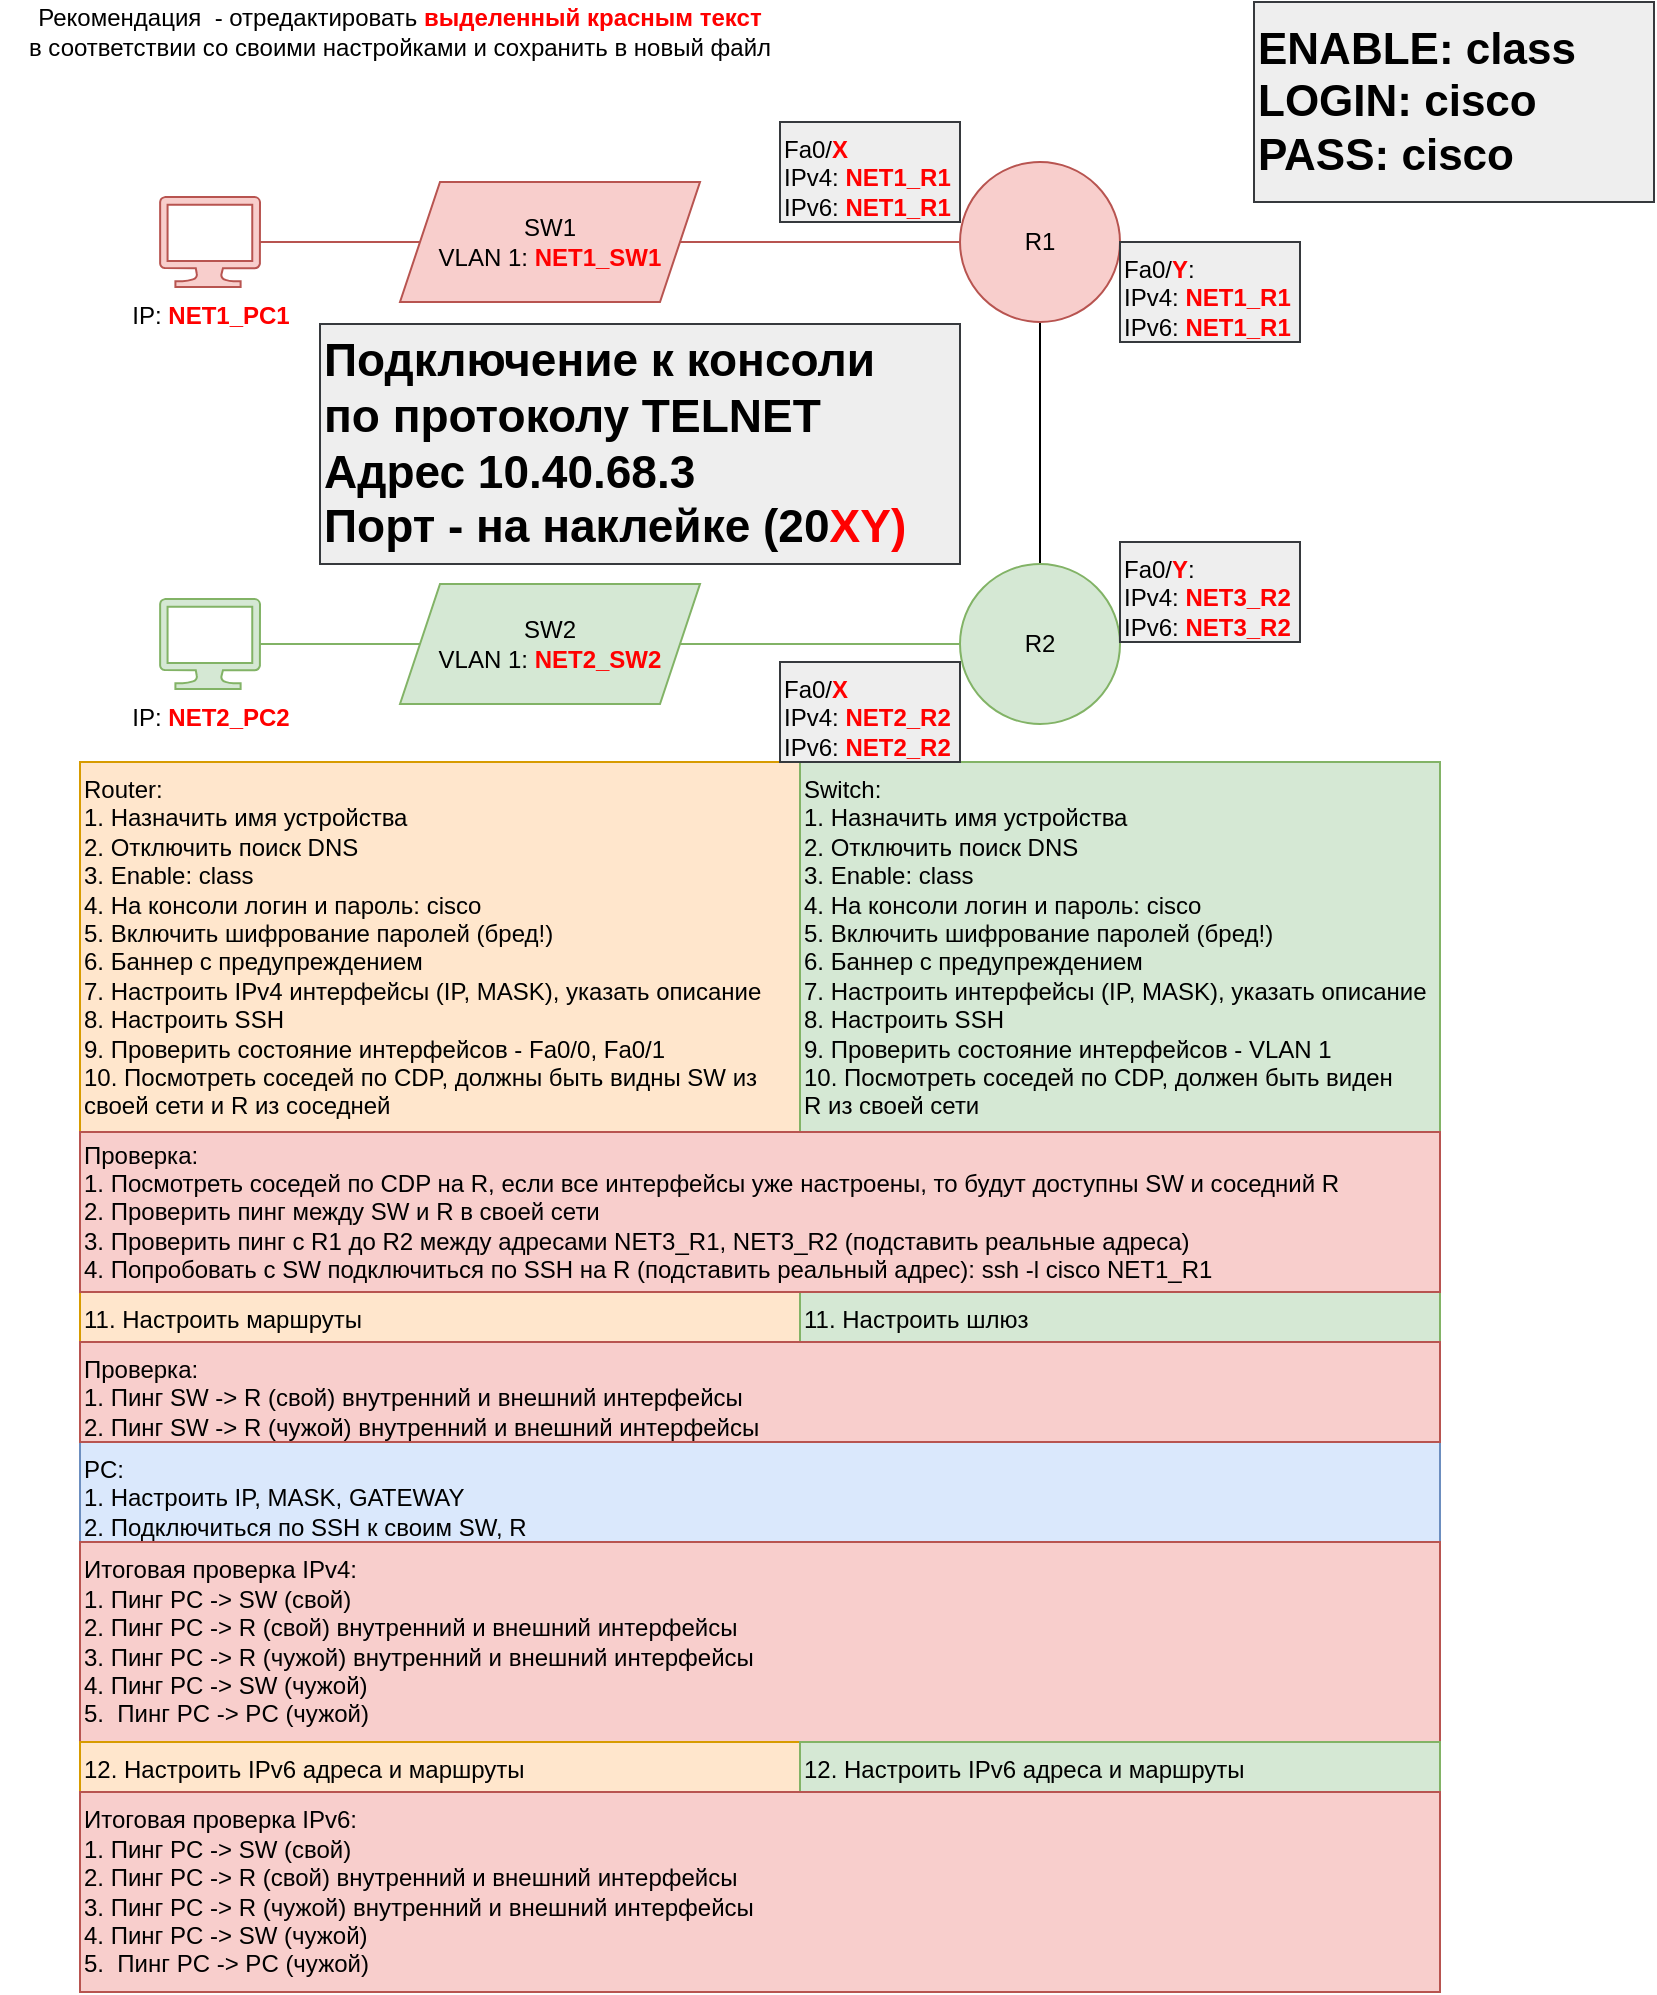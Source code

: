 <mxfile version="21.2.1" type="github">
  <diagram name="Страница 1" id="gNxcYBB8QSKJWtHRCbBn">
    <mxGraphModel dx="1095" dy="616" grid="1" gridSize="10" guides="1" tooltips="1" connect="1" arrows="1" fold="1" page="1" pageScale="1" pageWidth="827" pageHeight="1169" math="0" shadow="0">
      <root>
        <mxCell id="0" />
        <mxCell id="1" parent="0" />
        <mxCell id="yeMwg9czrKkMgBXMqAlp-5" style="rounded=0;orthogonalLoop=1;jettySize=auto;html=1;exitX=1;exitY=0.5;exitDx=0;exitDy=0;entryX=0;entryY=0.5;entryDx=0;entryDy=0;fillColor=#f8cecc;strokeColor=#b85450;endArrow=none;endFill=0;" parent="1" source="yeMwg9czrKkMgBXMqAlp-1" target="yeMwg9czrKkMgBXMqAlp-3" edge="1">
          <mxGeometry relative="1" as="geometry" />
        </mxCell>
        <mxCell id="yeMwg9czrKkMgBXMqAlp-1" value="SW1&lt;br&gt;VLAN 1: &lt;b&gt;&lt;font color=&quot;#ff0000&quot;&gt;NET1_SW1&lt;/font&gt;&lt;/b&gt;" style="shape=parallelogram;perimeter=parallelogramPerimeter;whiteSpace=wrap;html=1;fixedSize=1;fillColor=#f8cecc;strokeColor=#b85450;" parent="1" vertex="1">
          <mxGeometry x="200" y="90" width="150" height="60" as="geometry" />
        </mxCell>
        <mxCell id="yeMwg9czrKkMgBXMqAlp-2" value="SW2&lt;br style=&quot;border-color: var(--border-color);&quot;&gt;VLAN 1: &lt;b&gt;&lt;font color=&quot;#ff0000&quot;&gt;NET2_SW2&lt;/font&gt;&lt;/b&gt;" style="shape=parallelogram;perimeter=parallelogramPerimeter;whiteSpace=wrap;html=1;fixedSize=1;fillColor=#d5e8d4;strokeColor=#82b366;" parent="1" vertex="1">
          <mxGeometry x="200" y="291" width="150" height="60" as="geometry" />
        </mxCell>
        <mxCell id="yeMwg9czrKkMgBXMqAlp-6" style="rounded=0;orthogonalLoop=1;jettySize=auto;html=1;exitX=0.5;exitY=1;exitDx=0;exitDy=0;endArrow=none;endFill=0;" parent="1" source="yeMwg9czrKkMgBXMqAlp-3" target="yeMwg9czrKkMgBXMqAlp-4" edge="1">
          <mxGeometry relative="1" as="geometry" />
        </mxCell>
        <mxCell id="yeMwg9czrKkMgBXMqAlp-3" value="R1" style="ellipse;whiteSpace=wrap;html=1;aspect=fixed;fillColor=#f8cecc;strokeColor=#b85450;" parent="1" vertex="1">
          <mxGeometry x="480" y="80" width="80" height="80" as="geometry" />
        </mxCell>
        <mxCell id="yeMwg9czrKkMgBXMqAlp-7" style="edgeStyle=none;rounded=0;orthogonalLoop=1;jettySize=auto;html=1;exitX=0;exitY=0.5;exitDx=0;exitDy=0;entryX=1;entryY=0.5;entryDx=0;entryDy=0;fillColor=#d5e8d4;strokeColor=#82b366;endArrow=none;endFill=0;" parent="1" source="yeMwg9czrKkMgBXMqAlp-4" target="yeMwg9czrKkMgBXMqAlp-2" edge="1">
          <mxGeometry relative="1" as="geometry" />
        </mxCell>
        <mxCell id="yeMwg9czrKkMgBXMqAlp-4" value="R2" style="ellipse;whiteSpace=wrap;html=1;aspect=fixed;fillColor=#d5e8d4;strokeColor=#82b366;" parent="1" vertex="1">
          <mxGeometry x="480" y="281" width="80" height="80" as="geometry" />
        </mxCell>
        <mxCell id="yeMwg9czrKkMgBXMqAlp-11" style="edgeStyle=none;rounded=0;orthogonalLoop=1;jettySize=auto;html=1;exitX=1;exitY=0.5;exitDx=0;exitDy=0;exitPerimeter=0;entryX=0;entryY=0.5;entryDx=0;entryDy=0;fillColor=#f8cecc;strokeColor=#b85450;endArrow=none;endFill=0;" parent="1" source="yeMwg9czrKkMgBXMqAlp-8" target="yeMwg9czrKkMgBXMqAlp-1" edge="1">
          <mxGeometry relative="1" as="geometry" />
        </mxCell>
        <mxCell id="yeMwg9czrKkMgBXMqAlp-8" value="IP: &lt;b&gt;&lt;font color=&quot;#ff0000&quot;&gt;NET1_PC1&lt;/font&gt;&lt;/b&gt;" style="verticalLabelPosition=bottom;html=1;verticalAlign=top;align=center;strokeColor=#b85450;fillColor=#f8cecc;shape=mxgraph.azure.computer;pointerEvents=1;" parent="1" vertex="1">
          <mxGeometry x="80" y="97.5" width="50" height="45" as="geometry" />
        </mxCell>
        <mxCell id="yeMwg9czrKkMgBXMqAlp-10" style="rounded=0;orthogonalLoop=1;jettySize=auto;html=1;exitX=1;exitY=0.5;exitDx=0;exitDy=0;exitPerimeter=0;fillColor=#d5e8d4;strokeColor=#82b366;endArrow=none;endFill=0;" parent="1" source="yeMwg9czrKkMgBXMqAlp-9" target="yeMwg9czrKkMgBXMqAlp-2" edge="1">
          <mxGeometry relative="1" as="geometry" />
        </mxCell>
        <mxCell id="yeMwg9czrKkMgBXMqAlp-9" value="IP: &lt;b&gt;&lt;font color=&quot;#ff0000&quot;&gt;NET2_PC2&lt;/font&gt;&lt;/b&gt;" style="verticalLabelPosition=bottom;html=1;verticalAlign=top;align=center;strokeColor=#82b366;fillColor=#d5e8d4;shape=mxgraph.azure.computer;pointerEvents=1;" parent="1" vertex="1">
          <mxGeometry x="80" y="298.5" width="50" height="45" as="geometry" />
        </mxCell>
        <mxCell id="yeMwg9czrKkMgBXMqAlp-15" value="Подключение к консоли&lt;br&gt;по протоколу TELNET &lt;br&gt;Адрес 10.40.68.3 &lt;br&gt;Порт - на наклейке (20&lt;font color=&quot;#ff0000&quot;&gt;XY)&lt;/font&gt;" style="text;html=1;strokeColor=#36393d;fillColor=#eeeeee;align=left;verticalAlign=middle;whiteSpace=wrap;rounded=0;fontStyle=1;fontSize=23;" parent="1" vertex="1">
          <mxGeometry x="160" y="161" width="320" height="120" as="geometry" />
        </mxCell>
        <mxCell id="yeMwg9czrKkMgBXMqAlp-16" value="ENABLE: class&lt;br&gt;LOGIN: cisco&lt;br style=&quot;font-size: 22px;&quot;&gt;&lt;div style=&quot;&quot;&gt;&lt;span style=&quot;background-color: initial;&quot;&gt;PASS: cisco&lt;/span&gt;&lt;/div&gt;" style="text;html=1;strokeColor=#36393d;fillColor=#eeeeee;align=left;verticalAlign=middle;whiteSpace=wrap;rounded=0;fontSize=22;fontStyle=1" parent="1" vertex="1">
          <mxGeometry x="627" width="200" height="100" as="geometry" />
        </mxCell>
        <mxCell id="yeMwg9czrKkMgBXMqAlp-18" value="11. Настроить маршруты" style="text;html=1;strokeColor=#d79b00;fillColor=#ffe6cc;align=left;verticalAlign=top;whiteSpace=wrap;rounded=0;" parent="1" vertex="1">
          <mxGeometry x="40" y="645" width="360" height="25" as="geometry" />
        </mxCell>
        <mxCell id="yeMwg9czrKkMgBXMqAlp-19" value="11. Настроить шлюз" style="text;html=1;strokeColor=#82b366;fillColor=#d5e8d4;align=left;verticalAlign=top;whiteSpace=wrap;rounded=0;" parent="1" vertex="1">
          <mxGeometry x="400" y="645" width="320" height="25" as="geometry" />
        </mxCell>
        <mxCell id="yeMwg9czrKkMgBXMqAlp-20" value="&lt;span style=&quot;font-family: Helvetica; font-size: 12px; font-style: normal; font-variant-ligatures: normal; font-variant-caps: normal; font-weight: 400; letter-spacing: normal; orphans: 2; text-align: center; text-indent: 0px; text-transform: none; widows: 2; word-spacing: 0px; -webkit-text-stroke-width: 0px; text-decoration-thickness: initial; text-decoration-style: initial; text-decoration-color: initial; float: none; display: inline !important;&quot;&gt;Fa0/&lt;/span&gt;&lt;span style=&quot;font-family: Helvetica; font-size: 12px; font-style: normal; font-variant-ligatures: normal; font-variant-caps: normal; letter-spacing: normal; orphans: 2; text-align: center; text-indent: 0px; text-transform: none; widows: 2; word-spacing: 0px; -webkit-text-stroke-width: 0px; text-decoration-thickness: initial; text-decoration-style: initial; text-decoration-color: initial; float: none; display: inline !important;&quot;&gt;&lt;b style=&quot;&quot;&gt;&lt;font color=&quot;#ff0000&quot;&gt;X&lt;/font&gt;&lt;/b&gt;&lt;br&gt;IPv4: &lt;b&gt;&lt;font color=&quot;#ff0000&quot;&gt;NET1_R1&lt;/font&gt;&lt;/b&gt;&lt;br&gt;IPv6: &lt;b&gt;&lt;font color=&quot;#ff0000&quot;&gt;NET1_R1&lt;/font&gt;&lt;/b&gt;&lt;br&gt;&lt;/span&gt;" style="text;whiteSpace=wrap;html=1;fillColor=#eeeeee;strokeColor=#36393d;labelBackgroundColor=none;" parent="1" vertex="1">
          <mxGeometry x="390" y="60" width="90" height="50" as="geometry" />
        </mxCell>
        <mxCell id="yeMwg9czrKkMgBXMqAlp-21" value="&lt;span style=&quot;color: rgb(0, 0, 0); font-family: Helvetica; font-size: 12px; font-style: normal; font-variant-ligatures: normal; font-variant-caps: normal; font-weight: 400; letter-spacing: normal; orphans: 2; text-align: center; text-indent: 0px; text-transform: none; widows: 2; word-spacing: 0px; -webkit-text-stroke-width: 0px; text-decoration-thickness: initial; text-decoration-style: initial; text-decoration-color: initial; float: none; display: inline !important;&quot;&gt;Fa0/&lt;/span&gt;&lt;span style=&quot;font-family: Helvetica; font-size: 12px; font-style: normal; font-variant-ligatures: normal; font-variant-caps: normal; letter-spacing: normal; orphans: 2; text-align: center; text-indent: 0px; text-transform: none; widows: 2; word-spacing: 0px; -webkit-text-stroke-width: 0px; text-decoration-thickness: initial; text-decoration-style: initial; text-decoration-color: initial; float: none; display: inline !important;&quot;&gt;&lt;font color=&quot;#ff0000&quot;&gt;&lt;b&gt;Y&lt;/b&gt;&lt;/font&gt;&lt;/span&gt;&lt;span style=&quot;color: rgb(0, 0, 0); font-family: Helvetica; font-size: 12px; font-style: normal; font-variant-ligatures: normal; font-variant-caps: normal; font-weight: 400; letter-spacing: normal; orphans: 2; text-align: center; text-indent: 0px; text-transform: none; widows: 2; word-spacing: 0px; -webkit-text-stroke-width: 0px; text-decoration-thickness: initial; text-decoration-style: initial; text-decoration-color: initial; float: none; display: inline !important;&quot;&gt;:&amp;nbsp;&lt;br&gt;&lt;/span&gt;IPv4: &lt;font color=&quot;#ff0000&quot;&gt;&lt;b&gt;NET1_R1&lt;/b&gt;&lt;/font&gt;&lt;br style=&quot;border-color: var(--border-color); text-align: center;&quot;&gt;&lt;span style=&quot;text-align: center;&quot;&gt;IPv6: &lt;b&gt;&lt;font color=&quot;#ff0000&quot;&gt;NET1_R1&lt;/font&gt;&lt;/b&gt;&lt;/span&gt;" style="text;html=1;labelBackgroundColor=none;fillColor=#eeeeee;strokeColor=#36393d;" parent="1" vertex="1">
          <mxGeometry x="560" y="120" width="90" height="50" as="geometry" />
        </mxCell>
        <mxCell id="yeMwg9czrKkMgBXMqAlp-24" value="PC:&lt;br&gt;1. Настроить IP, MASK, GATEWAY&lt;br&gt;2. Подключиться по SSH к своим SW, R" style="text;html=1;strokeColor=#6c8ebf;fillColor=#dae8fc;align=left;verticalAlign=top;whiteSpace=wrap;rounded=0;" parent="1" vertex="1">
          <mxGeometry x="40" y="720" width="680" height="50" as="geometry" />
        </mxCell>
        <mxCell id="yeMwg9czrKkMgBXMqAlp-25" value="Итоговая проверка IPv4:&amp;nbsp;&lt;br&gt;1. Пинг PC -&amp;gt; SW (свой)&lt;br&gt;2. Пинг PC -&amp;gt; R (свой) внутренний и внешний интерфейсы&lt;br&gt;3. Пинг PC -&amp;gt; R (чужой) внутренний и внешний интерфейсы&lt;br&gt;4.&amp;nbsp;Пинг PC -&amp;gt; SW (чужой)&lt;br&gt;5.&amp;nbsp;&amp;nbsp;Пинг PC -&amp;gt; PC (чужой)" style="text;html=1;strokeColor=#b85450;fillColor=#f8cecc;align=left;verticalAlign=middle;whiteSpace=wrap;rounded=0;" parent="1" vertex="1">
          <mxGeometry x="40" y="770" width="680" height="100" as="geometry" />
        </mxCell>
        <mxCell id="gWeFS0ZomYIFVllKic4I-1" value="Router:&lt;br&gt;1. Назначить имя устройства&lt;br&gt;2. Отключить поиск DNS&lt;br&gt;3. Enable: class&lt;br&gt;4. На консоли логин и пароль: cisco&lt;br&gt;5. Включить шифрование паролей (бред!)&lt;br&gt;6. Баннер с предупреждением&lt;br&gt;7. Настроить IPv4 интерфейсы (IP, MASK), указать описание&lt;br&gt;8. Настроить SSH&lt;br&gt;9. Проверить состояние интерфейсов -&amp;nbsp;Fa0/0, Fa0/1&lt;br&gt;10. Посмотреть соседей по CDP, должны быть видны SW из своей сети и R из соседней" style="text;html=1;strokeColor=#d79b00;fillColor=#ffe6cc;align=left;verticalAlign=top;whiteSpace=wrap;rounded=0;" vertex="1" parent="1">
          <mxGeometry x="40" y="380" width="360" height="190" as="geometry" />
        </mxCell>
        <mxCell id="gWeFS0ZomYIFVllKic4I-2" value="Switch:&lt;br style=&quot;border-color: var(--border-color);&quot;&gt;1. Назначить имя устройства&lt;br style=&quot;border-color: var(--border-color);&quot;&gt;2. Отключить поиск DNS&lt;br style=&quot;border-color: var(--border-color);&quot;&gt;3. Enable: class&lt;br style=&quot;border-color: var(--border-color);&quot;&gt;4. На консоли логин и пароль: cisco&lt;br style=&quot;border-color: var(--border-color);&quot;&gt;5. Включить шифрование паролей (бред!)&lt;br style=&quot;border-color: var(--border-color);&quot;&gt;6. Баннер с предупреждением&lt;br style=&quot;border-color: var(--border-color);&quot;&gt;7. Настроить интерфейсы (IP, MASK), указать описание&lt;br style=&quot;border-color: var(--border-color);&quot;&gt;8. Настроить SSH&lt;br&gt;9. Проверить состояние интерфейсов - VLAN 1&lt;br&gt;10. Посмотреть соседей по CDP, должен быть виден R&amp;nbsp;из своей сети" style="text;html=1;strokeColor=#82b366;fillColor=#d5e8d4;align=left;verticalAlign=top;whiteSpace=wrap;rounded=0;" vertex="1" parent="1">
          <mxGeometry x="400" y="380" width="320" height="190" as="geometry" />
        </mxCell>
        <mxCell id="gWeFS0ZomYIFVllKic4I-3" value="Проверка:&lt;br&gt;1. Посмотреть соседей по CDP на R, если все интерфейсы уже настроены, то будут доступны SW и соседний R&lt;br&gt;2. Проверить пинг между SW&amp;nbsp;и&amp;nbsp;R в своей сети&lt;br&gt;3. Проверить пинг с R1 до R2 между адресами NET3_R1, NET3_R2 (подставить реальные адреса)&lt;br&gt;4. Попробовать с SW подключиться по SSH на R (подставить реальный адрес): ssh -l cisco NET1_R1" style="text;html=1;strokeColor=#b85450;fillColor=#f8cecc;align=left;verticalAlign=middle;whiteSpace=wrap;rounded=0;" vertex="1" parent="1">
          <mxGeometry x="40" y="565" width="680" height="80" as="geometry" />
        </mxCell>
        <mxCell id="gWeFS0ZomYIFVllKic4I-4" value="Проверка:&amp;nbsp;&lt;br&gt;1. Пинг SW -&amp;gt; R (свой) внутренний и внешний интерфейсы&lt;br&gt;2. Пинг SW -&amp;gt; R (чужой) внутренний и внешний интерфейсы" style="text;html=1;strokeColor=#b85450;fillColor=#f8cecc;align=left;verticalAlign=top;whiteSpace=wrap;rounded=0;" vertex="1" parent="1">
          <mxGeometry x="40" y="670" width="680" height="50" as="geometry" />
        </mxCell>
        <mxCell id="gWeFS0ZomYIFVllKic4I-5" value="&lt;span style=&quot;color: rgb(0, 0, 0); font-family: Helvetica; font-size: 12px; font-style: normal; font-variant-ligatures: normal; font-variant-caps: normal; font-weight: 400; letter-spacing: normal; orphans: 2; text-align: center; text-indent: 0px; text-transform: none; widows: 2; word-spacing: 0px; -webkit-text-stroke-width: 0px; text-decoration-thickness: initial; text-decoration-style: initial; text-decoration-color: initial; float: none; display: inline !important;&quot;&gt;Fa0/&lt;/span&gt;&lt;span style=&quot;font-family: Helvetica; font-size: 12px; font-style: normal; font-variant-ligatures: normal; font-variant-caps: normal; letter-spacing: normal; orphans: 2; text-align: center; text-indent: 0px; text-transform: none; widows: 2; word-spacing: 0px; -webkit-text-stroke-width: 0px; text-decoration-thickness: initial; text-decoration-style: initial; text-decoration-color: initial; float: none; display: inline !important;&quot;&gt;&lt;font color=&quot;#ff0000&quot;&gt;&lt;b&gt;Y&lt;/b&gt;&lt;/font&gt;&lt;/span&gt;&lt;span style=&quot;color: rgb(0, 0, 0); font-family: Helvetica; font-size: 12px; font-style: normal; font-variant-ligatures: normal; font-variant-caps: normal; font-weight: 400; letter-spacing: normal; orphans: 2; text-align: center; text-indent: 0px; text-transform: none; widows: 2; word-spacing: 0px; -webkit-text-stroke-width: 0px; text-decoration-thickness: initial; text-decoration-style: initial; text-decoration-color: initial; float: none; display: inline !important;&quot;&gt;:&amp;nbsp;&lt;br&gt;&lt;/span&gt;IPv4: &lt;font color=&quot;#ff0000&quot;&gt;&lt;b&gt;NET3_R2&lt;/b&gt;&lt;/font&gt;&lt;br style=&quot;border-color: var(--border-color); text-align: center;&quot;&gt;&lt;span style=&quot;text-align: center;&quot;&gt;IPv6: &lt;b&gt;&lt;font color=&quot;#ff0000&quot;&gt;NET3_R2&lt;/font&gt;&lt;/b&gt;&lt;/span&gt;" style="text;html=1;labelBackgroundColor=none;fillColor=#eeeeee;strokeColor=#36393d;" vertex="1" parent="1">
          <mxGeometry x="560" y="270" width="90" height="50" as="geometry" />
        </mxCell>
        <mxCell id="gWeFS0ZomYIFVllKic4I-6" value="&lt;span style=&quot;font-family: Helvetica; font-size: 12px; font-style: normal; font-variant-ligatures: normal; font-variant-caps: normal; font-weight: 400; letter-spacing: normal; orphans: 2; text-align: center; text-indent: 0px; text-transform: none; widows: 2; word-spacing: 0px; -webkit-text-stroke-width: 0px; text-decoration-thickness: initial; text-decoration-style: initial; text-decoration-color: initial; float: none; display: inline !important;&quot;&gt;Fa0/&lt;/span&gt;&lt;span style=&quot;font-family: Helvetica; font-size: 12px; font-style: normal; font-variant-ligatures: normal; font-variant-caps: normal; letter-spacing: normal; orphans: 2; text-align: center; text-indent: 0px; text-transform: none; widows: 2; word-spacing: 0px; -webkit-text-stroke-width: 0px; text-decoration-thickness: initial; text-decoration-style: initial; text-decoration-color: initial; float: none; display: inline !important;&quot;&gt;&lt;b style=&quot;&quot;&gt;&lt;font color=&quot;#ff0000&quot;&gt;X&lt;/font&gt;&lt;/b&gt;&lt;br&gt;IPv4: &lt;b&gt;&lt;font color=&quot;#ff0000&quot;&gt;NET2_R2&lt;/font&gt;&lt;/b&gt;&lt;br&gt;IPv6: &lt;b&gt;&lt;font color=&quot;#ff0000&quot;&gt;NET2_R2&lt;/font&gt;&lt;/b&gt;&lt;br&gt;&lt;/span&gt;" style="text;whiteSpace=wrap;html=1;fillColor=#eeeeee;strokeColor=#36393d;labelBackgroundColor=none;" vertex="1" parent="1">
          <mxGeometry x="390" y="330" width="90" height="50" as="geometry" />
        </mxCell>
        <mxCell id="gWeFS0ZomYIFVllKic4I-8" value="12. Настроить IPv6 адреса и маршруты" style="text;html=1;strokeColor=#d79b00;fillColor=#ffe6cc;align=left;verticalAlign=top;whiteSpace=wrap;rounded=0;" vertex="1" parent="1">
          <mxGeometry x="40" y="870" width="360" height="25" as="geometry" />
        </mxCell>
        <mxCell id="gWeFS0ZomYIFVllKic4I-9" value="12. Настроить IPv6 адреса и маршруты" style="text;html=1;strokeColor=#82b366;fillColor=#d5e8d4;align=left;verticalAlign=top;whiteSpace=wrap;rounded=0;" vertex="1" parent="1">
          <mxGeometry x="400" y="870" width="320" height="25" as="geometry" />
        </mxCell>
        <mxCell id="gWeFS0ZomYIFVllKic4I-10" value="Итоговая проверка IPv6:&amp;nbsp;&lt;br&gt;1. Пинг PC -&amp;gt; SW (свой)&lt;br&gt;2. Пинг PC -&amp;gt; R (свой) внутренний и внешний интерфейсы&lt;br&gt;3. Пинг PC -&amp;gt; R (чужой) внутренний и внешний интерфейсы&lt;br&gt;4.&amp;nbsp;Пинг PC -&amp;gt; SW (чужой)&lt;br&gt;5.&amp;nbsp;&amp;nbsp;Пинг PC -&amp;gt; PC (чужой)" style="text;html=1;strokeColor=#b85450;fillColor=#f8cecc;align=left;verticalAlign=middle;whiteSpace=wrap;rounded=0;" vertex="1" parent="1">
          <mxGeometry x="40" y="895" width="680" height="100" as="geometry" />
        </mxCell>
        <mxCell id="gWeFS0ZomYIFVllKic4I-11" value="Рекомендация&amp;nbsp; - отредактировать &lt;b&gt;&lt;font color=&quot;#ff0000&quot;&gt;выделенный красным текст&lt;/font&gt;&lt;/b&gt; &lt;br&gt;в соответствии со своими настройками и сохранить в новый файл" style="text;html=1;strokeColor=none;fillColor=none;align=center;verticalAlign=middle;whiteSpace=wrap;rounded=0;" vertex="1" parent="1">
          <mxGeometry width="400" height="30" as="geometry" />
        </mxCell>
      </root>
    </mxGraphModel>
  </diagram>
</mxfile>
